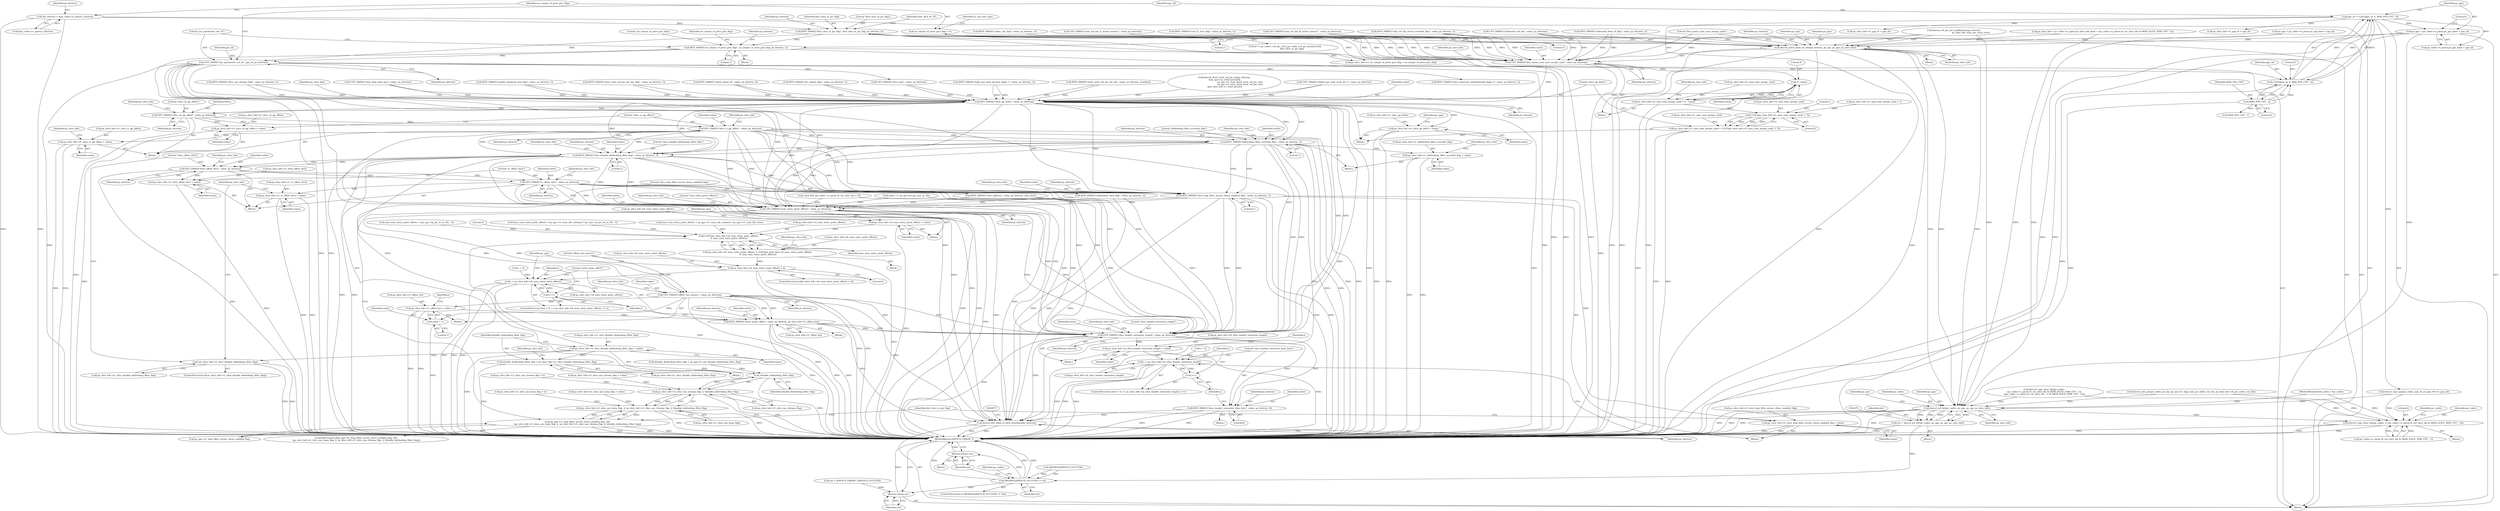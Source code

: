 digraph "0_Android_7c9be319a279654e55a6d757265f88c61a16a4d5@integer" {
"1000222" [label="(Call,ps_pps = ps_codec->s_parse.ps_pps_base + pps_id)"];
"1000214" [label="(Call,pps_id = CLIP3(pps_id, 0, MAX_PPS_CNT - 2))"];
"1000216" [label="(Call,CLIP3(pps_id, 0, MAX_PPS_CNT - 2))"];
"1000210" [label="(Call,UEV_PARSE(\"pic_parameter_set_id\", pps_id, ps_bitstrm))"];
"1000191" [label="(Call,BITS_PARSE(\"first_slice_in_pic_flag\", first_slice_in_pic_flag, ps_bitstrm, 1))"];
"1000148" [label="(Call,*ps_bitstrm = &ps_codec->s_parse.s_bitstrm)"];
"1000205" [label="(Call,BITS_PARSE(\"no_output_of_prior_pics_flag\", no_output_of_prior_pics_flag, ps_bitstrm, 1))"];
"1000160" [label="(Call,no_output_of_prior_pics_flag = 0)"];
"1000219" [label="(Call,MAX_PPS_CNT - 2)"];
"1001444" [label="(Call,ihevcd_parse_pred_wt_ofst(ps_bitstrm, ps_sps, ps_pps, ps_slice_hdr))"];
"1001449" [label="(Call,UEV_PARSE(\"five_minus_max_num_merge_cand\", value, ps_bitstrm))"];
"1001457" [label="(Call,5 - value)"];
"1001453" [label="(Call,ps_slice_hdr->i1_max_num_merge_cand = 5 - value)"];
"1001464" [label="(Call,CLIP3(ps_slice_hdr->i1_max_num_merge_cand, 1, 5))"];
"1001460" [label="(Call,ps_slice_hdr->i1_max_num_merge_cand = CLIP3(ps_slice_hdr->i1_max_num_merge_cand, 1, 5))"];
"1001470" [label="(Call,SEV_PARSE(\"slice_qp_delta\", value, ps_bitstrm))"];
"1001474" [label="(Call,ps_slice_hdr->i1_slice_qp_delta = value)"];
"1001484" [label="(Call,SEV_PARSE(\"slice_cb_qp_offset\", value, ps_bitstrm))"];
"1001488" [label="(Call,ps_slice_hdr->i1_slice_cb_qp_offset = value)"];
"1001493" [label="(Call,SEV_PARSE(\"slice_cr_qp_offset\", value, ps_bitstrm))"];
"1001497" [label="(Call,ps_slice_hdr->i1_slice_cr_qp_offset = value)"];
"1001543" [label="(Call,BITS_PARSE(\"deblocking_filter_override_flag\", value, ps_bitstrm, 1))"];
"1001548" [label="(Call,ps_slice_hdr->i1_deblocking_filter_override_flag = value)"];
"1001558" [label="(Call,BITS_PARSE(\"slice_disable_deblocking_filter_flag\", value, ps_bitstrm, 1))"];
"1001563" [label="(Call,ps_slice_hdr->i1_slice_disable_deblocking_filter_flag = value)"];
"1001568" [label="(Call,disable_deblocking_filter_flag = ps_slice_hdr->i1_slice_disable_deblocking_filter_flag)"];
"1001617" [label="(Call,!disable_deblocking_filter_flag)"];
"1001613" [label="(Call,ps_slice_hdr->i1_slice_sao_chroma_flag  || !disable_deblocking_filter_flag)"];
"1001609" [label="(Call,ps_slice_hdr->i1_slice_sao_luma_flag  ||  ps_slice_hdr->i1_slice_sao_chroma_flag  || !disable_deblocking_filter_flag)"];
"1001605" [label="(Call,ps_pps->i1_loop_filter_across_slices_enabled_flag  &&\n (ps_slice_hdr->i1_slice_sao_luma_flag  ||  ps_slice_hdr->i1_slice_sao_chroma_flag  || !disable_deblocking_filter_flag))"];
"1001574" [label="(Call,!ps_slice_hdr->i1_slice_disable_deblocking_filter_flag)"];
"1001579" [label="(Call,SEV_PARSE(\"beta_offset_div2\", value, ps_bitstrm))"];
"1001583" [label="(Call,ps_slice_hdr->i1_beta_offset_div2 = value)"];
"1001588" [label="(Call,SEV_PARSE(\"tc_offset_div2\", value, ps_bitstrm))"];
"1001592" [label="(Call,ps_slice_hdr->i1_tc_offset_div2 = value)"];
"1001620" [label="(Call,BITS_PARSE(\"slice_loop_filter_across_slices_enabled_flag\", value, ps_bitstrm, 1))"];
"1001625" [label="(Call,ps_slice_hdr->i1_slice_loop_filter_across_slices_enabled_flag = value)"];
"1001937" [label="(Call,UEV_PARSE(\"num_entry_point_offsets\", value, ps_bitstrm))"];
"1001941" [label="(Call,ps_slice_hdr->i4_num_entry_point_offsets = value)"];
"1001996" [label="(Call,CLIP3(ps_slice_hdr->i4_num_entry_point_offsets,\n 0, max_num_entry_point_offsets))"];
"1001992" [label="(Call,ps_slice_hdr->i4_num_entry_point_offsets = CLIP3(ps_slice_hdr->i4_num_entry_point_offsets,\n 0, max_num_entry_point_offsets))"];
"1002003" [label="(Call,ps_slice_hdr->i4_num_entry_point_offsets > 0)"];
"1002024" [label="(Call,i < ps_slice_hdr->i4_num_entry_point_offsets)"];
"1002029" [label="(Call,i++)"];
"1002009" [label="(Call,UEV_PARSE(\"offset_len_minus1\", value, ps_bitstrm))"];
"1002013" [label="(Call,ps_slice_hdr->i1_offset_len = value + 1)"];
"1002032" [label="(Call,BITS_PARSE(\"entry_point_offset\", value, ps_bitstrm, ps_slice_hdr->i1_offset_len))"];
"1002044" [label="(Call,UEV_PARSE(\"slice_header_extension_length\", value, ps_bitstrm))"];
"1002048" [label="(Call,ps_slice_hdr->i2_slice_header_extension_length = value)"];
"1002057" [label="(Call,i < ps_slice_hdr->i2_slice_header_extension_length)"];
"1002062" [label="(Call,i++)"];
"1002065" [label="(Call,BITS_PARSE(\"slice_header_extension_data_byte\", value, ps_bitstrm, 8))"];
"1002070" [label="(Call,ihevcd_bits_flush_to_byte_boundary(ps_bitstrm))"];
"1002017" [label="(Call,value + 1)"];
"1002266" [label="(Call,ihevcd_ref_list(ps_codec, ps_pps, ps_sps, ps_slice_hdr))"];
"1002264" [label="(Call,ret = ihevcd_ref_list(ps_codec, ps_pps, ps_sps, ps_slice_hdr))"];
"1002272" [label="(Call,(WORD32)IHEVCD_SUCCESS != ret)"];
"1002278" [label="(Return,return ret;)"];
"1002683" [label="(Return,return ret;)"];
"1002583" [label="(Call,ihevcd_copy_slice_hdr(ps_codec, 0, (ps_codec->s_parse.i4_cur_slice_idx & (MAX_SLICE_HDR_CNT - 1))))"];
"1001498" [label="(Call,ps_slice_hdr->i1_slice_cr_qp_offset)"];
"1000594" [label="(Call,UEV_PARSE(\"slice_type\", value, ps_bitstrm))"];
"1001132" [label="(Call,BITS_PARSE(\"slice_sao_chroma_flag\", value, ps_bitstrm, 1))"];
"1002044" [label="(Call,UEV_PARSE(\"slice_header_extension_length\", value, ps_bitstrm))"];
"1002031" [label="(Block,)"];
"1001997" [label="(Call,ps_slice_hdr->i4_num_entry_point_offsets)"];
"1001561" [label="(Identifier,ps_bitstrm)"];
"1001993" [label="(Call,ps_slice_hdr->i4_num_entry_point_offsets)"];
"1001945" [label="(Identifier,value)"];
"1002271" [label="(ControlStructure,if ((WORD32)IHEVCD_SUCCESS != ret))"];
"1001483" [label="(Block,)"];
"1002046" [label="(Identifier,value)"];
"1001454" [label="(Call,ps_slice_hdr->i1_max_num_merge_cand)"];
"1001484" [label="(Call,SEV_PARSE(\"slice_cb_qp_offset\", value, ps_bitstrm))"];
"1000556" [label="(Block,)"];
"1001451" [label="(Identifier,value)"];
"1001496" [label="(Identifier,ps_bitstrm)"];
"1002272" [label="(Call,(WORD32)IHEVCD_SUCCESS != ret)"];
"1000479" [label="(Call,ps_slice_hdr->i1_pps_id = pps_id)"];
"1001448" [label="(Identifier,ps_slice_hdr)"];
"1000191" [label="(Call,BITS_PARSE(\"first_slice_in_pic_flag\", first_slice_in_pic_flag, ps_bitstrm, 1))"];
"1000161" [label="(Identifier,no_output_of_prior_pics_flag)"];
"1001476" [label="(Identifier,ps_slice_hdr)"];
"1000134" [label="(Call,ret = (IHEVCD_ERROR_T)IHEVCD_SUCCESS)"];
"1001560" [label="(Identifier,value)"];
"1001112" [label="(Call,ps_slice_hdr->i1_slice_sao_chroma_flag = 0)"];
"1001627" [label="(Identifier,ps_slice_hdr)"];
"1002048" [label="(Call,ps_slice_hdr->i2_slice_header_extension_length = value)"];
"1001563" [label="(Call,ps_slice_hdr->i1_slice_disable_deblocking_filter_flag = value)"];
"1002050" [label="(Identifier,ps_slice_hdr)"];
"1000265" [label="(Call,ihevcd_copy_pps(ps_codec, pps_id, ps_pps_ref->i1_pps_id))"];
"1002264" [label="(Call,ret = ihevcd_ref_list(ps_codec, ps_pps, ps_sps, ps_slice_hdr))"];
"1001291" [label="(Call,ihevcd_ref_pic_list_modification(ps_bitstrm,\n                                                 ps_slice_hdr, num_poc_total_curr))"];
"1000224" [label="(Call,ps_codec->s_parse.ps_pps_base + pps_id)"];
"1002032" [label="(Call,BITS_PARSE(\"entry_point_offset\", value, ps_bitstrm, ps_slice_hdr->i1_offset_len))"];
"1002066" [label="(Literal,\"slice_header_extension_data_byte\")"];
"1000215" [label="(Identifier,pps_id)"];
"1001617" [label="(Call,!disable_deblocking_filter_flag)"];
"1002014" [label="(Call,ps_slice_hdr->i1_offset_len)"];
"1000219" [label="(Call,MAX_PPS_CNT - 2)"];
"1001543" [label="(Call,BITS_PARSE(\"deblocking_filter_override_flag\", value, ps_bitstrm, 1))"];
"1002058" [label="(Identifier,i)"];
"1001592" [label="(Call,ps_slice_hdr->i1_tc_offset_div2 = value)"];
"1001940" [label="(Identifier,ps_bitstrm)"];
"1001633" [label="(Identifier,first_slice_in_pic_flag)"];
"1000220" [label="(Identifier,MAX_PPS_CNT)"];
"1001318" [label="(Call,BITS_PARSE(\"mvd_l1_zero_flag\", value, ps_bitstrm, 1))"];
"1002263" [label="(Block,)"];
"1001559" [label="(Literal,\"slice_disable_deblocking_filter_flag\")"];
"1002047" [label="(Identifier,ps_bitstrm)"];
"1002065" [label="(Call,BITS_PARSE(\"slice_header_extension_data_byte\", value, ps_bitstrm, 8))"];
"1001674" [label="(Call,ihevcd_calc_poc(ps_codec, ps_nal, ps_sps->i1_log2_max_pic_order_cnt_lsb, ps_slice_hdr->i4_pic_order_cnt_lsb))"];
"1000212" [label="(Identifier,pps_id)"];
"1001471" [label="(Literal,\"slice_qp_delta\")"];
"1002021" [label="(Call,i = 0)"];
"1002018" [label="(Identifier,value)"];
"1001449" [label="(Call,UEV_PARSE(\"five_minus_max_num_merge_cand\", value, ps_bitstrm))"];
"1000195" [label="(Literal,1)"];
"1001587" [label="(Identifier,value)"];
"1002276" [label="(Identifier,ret)"];
"1000216" [label="(Call,CLIP3(pps_id, 0, MAX_PPS_CNT - 2))"];
"1001613" [label="(Call,ps_slice_hdr->i1_slice_sao_chroma_flag  || !disable_deblocking_filter_flag)"];
"1001582" [label="(Identifier,ps_bitstrm)"];
"1001184" [label="(Block,)"];
"1001475" [label="(Call,ps_slice_hdr->i1_slice_qp_delta)"];
"1001501" [label="(Identifier,value)"];
"1001465" [label="(Call,ps_slice_hdr->i1_max_num_merge_cand)"];
"1002034" [label="(Identifier,value)"];
"1001444" [label="(Call,ihevcd_parse_pred_wt_ofst(ps_bitstrm, ps_sps, ps_pps, ps_slice_hdr))"];
"1000130" [label="(MethodParameterIn,codec_t *ps_codec)"];
"1001445" [label="(Identifier,ps_bitstrm)"];
"1001462" [label="(Identifier,ps_slice_hdr)"];
"1000222" [label="(Call,ps_pps = ps_codec->s_parse.ps_pps_base + pps_id)"];
"1000859" [label="(Call,UEV_PARSE(\"num_long_term_pics\", value, ps_bitstrm))"];
"1001549" [label="(Call,ps_slice_hdr->i1_deblocking_filter_override_flag)"];
"1001583" [label="(Call,ps_slice_hdr->i1_beta_offset_div2 = value)"];
"1000213" [label="(Identifier,ps_bitstrm)"];
"1001493" [label="(Call,SEV_PARSE(\"slice_cr_qp_offset\", value, ps_bitstrm))"];
"1001609" [label="(Call,ps_slice_hdr->i1_slice_sao_luma_flag  ||  ps_slice_hdr->i1_slice_sao_chroma_flag  || !disable_deblocking_filter_flag)"];
"1001584" [label="(Call,ps_slice_hdr->i1_beta_offset_div2)"];
"1002269" [label="(Identifier,ps_sps)"];
"1002045" [label="(Literal,\"slice_header_extension_length\")"];
"1001453" [label="(Call,ps_slice_hdr->i1_max_num_merge_cand = 5 - value)"];
"1000399" [label="(Call,ps_slice_hdr = ps_codec->s_parse.ps_slice_hdr_base + (ps_codec->s_parse.i4_cur_slice_idx & (MAX_SLICE_HDR_CNT - 1)))"];
"1001481" [label="(Identifier,ps_pps)"];
"1001946" [label="(Block,)"];
"1002070" [label="(Call,ihevcd_bits_flush_to_byte_boundary(ps_bitstrm))"];
"1002026" [label="(Call,ps_slice_hdr->i4_num_entry_point_offsets)"];
"1002002" [label="(ControlStructure,if(ps_slice_hdr->i4_num_entry_point_offsets > 0))"];
"1002029" [label="(Call,i++)"];
"1002012" [label="(Identifier,ps_bitstrm)"];
"1001487" [label="(Identifier,ps_bitstrm)"];
"1001097" [label="(Call,BITS_PARSE(\"enable_temporal_mvp_flag\", value, ps_bitstrm, 1))"];
"1001594" [label="(Identifier,ps_slice_hdr)"];
"1002017" [label="(Call,value + 1)"];
"1002267" [label="(Identifier,ps_codec)"];
"1001470" [label="(Call,SEV_PARSE(\"slice_qp_delta\", value, ps_bitstrm))"];
"1001943" [label="(Identifier,ps_slice_hdr)"];
"1001555" [label="(Identifier,ps_slice_hdr)"];
"1001985" [label="(Call,max_num_entry_point_offsets = (ps_sps->i2_pic_ht_in_ctb - 1))"];
"1001557" [label="(Block,)"];
"1002005" [label="(Identifier,ps_slice_hdr)"];
"1001938" [label="(Literal,\"num_entry_point_offsets\")"];
"1001548" [label="(Call,ps_slice_hdr->i1_deblocking_filter_override_flag = value)"];
"1001951" [label="(Identifier,ps_pps)"];
"1001580" [label="(Literal,\"beta_offset_div2\")"];
"1001937" [label="(Call,UEV_PARSE(\"num_entry_point_offsets\", value, ps_bitstrm))"];
"1001552" [label="(Identifier,value)"];
"1000233" [label="(Literal,0)"];
"1000192" [label="(Literal,\"first_slice_in_pic_flag\")"];
"1002009" [label="(Call,UEV_PARSE(\"offset_len_minus1\", value, ps_bitstrm))"];
"1001618" [label="(Identifier,disable_deblocking_filter_flag)"];
"1002270" [label="(Identifier,ps_slice_hdr)"];
"1001499" [label="(Identifier,ps_slice_hdr)"];
"1001546" [label="(Identifier,ps_bitstrm)"];
"1001544" [label="(Literal,\"deblocking_filter_override_flag\")"];
"1000276" [label="(Call,ps_sps = ps_codec->s_parse.ps_sps_base + sps_id)"];
"1002064" [label="(Block,)"];
"1000209" [label="(Literal,1)"];
"1000696" [label="(Call,BITS_PARSE(\"short_term_ref_pic_set_sps_flag\", value, ps_bitstrm, 1))"];
"1000218" [label="(Literal,0)"];
"1002030" [label="(Identifier,i)"];
"1001942" [label="(Call,ps_slice_hdr->i4_num_entry_point_offsets)"];
"1000149" [label="(Identifier,ps_bitstrm)"];
"1001996" [label="(Call,CLIP3(ps_slice_hdr->i4_num_entry_point_offsets,\n 0, max_num_entry_point_offsets))"];
"1000210" [label="(Call,UEV_PARSE(\"pic_parameter_set_id\", pps_id, ps_bitstrm))"];
"1001474" [label="(Call,ps_slice_hdr->i1_slice_qp_delta = value)"];
"1002010" [label="(Literal,\"offset_len_minus1\")"];
"1001492" [label="(Identifier,value)"];
"1002053" [label="(ControlStructure,for(i = 0; i < ps_slice_hdr->i2_slice_header_extension_length; i++))"];
"1002265" [label="(Identifier,ret)"];
"1000503" [label="(Call,ps_slice_hdr->i1_no_output_of_prior_pics_flag = no_output_of_prior_pics_flag)"];
"1002585" [label="(Literal,0)"];
"1001473" [label="(Identifier,ps_bitstrm)"];
"1002033" [label="(Literal,\"entry_point_offset\")"];
"1001547" [label="(Literal,1)"];
"1000206" [label="(Literal,\"no_output_of_prior_pics_flag\")"];
"1001591" [label="(Identifier,ps_bitstrm)"];
"1002273" [label="(Call,(WORD32)IHEVCD_SUCCESS)"];
"1000223" [label="(Identifier,ps_pps)"];
"1000589" [label="(Call,BITS_PARSE(\"slice_reserved_undetermined_flag[ i ]\", value, ps_bitstrm, 1))"];
"1000211" [label="(Literal,\"pic_parameter_set_id\")"];
"1001450" [label="(Literal,\"five_minus_max_num_merge_cand\")"];
"1001606" [label="(Call,ps_pps->i1_loop_filter_across_slices_enabled_flag)"];
"1002008" [label="(Block,)"];
"1001107" [label="(Call,ps_slice_hdr->i1_slice_sao_luma_flag = 0)"];
"1001624" [label="(Literal,1)"];
"1001626" [label="(Call,ps_slice_hdr->i1_slice_loop_filter_across_slices_enabled_flag)"];
"1002068" [label="(Identifier,ps_bitstrm)"];
"1001200" [label="(Call,UEV_PARSE(\"num_ref_idx_l0_active_minus1\", value, ps_bitstrm))"];
"1001185" [label="(Call,BITS_PARSE(\"num_ref_idx_active_override_flag\", value, ps_bitstrm, 1))"];
"1000286" [label="(Call,(0 != ps_codec->u4_pic_cnt || ps_codec->i4_pic_present) &&\n                    first_slice_in_pic_flag)"];
"1001574" [label="(Call,!ps_slice_hdr->i1_slice_disable_deblocking_filter_flag)"];
"1000661" [label="(Call,BITS_PARSE(\"colour_plane_id\", value, ps_bitstrm, 2))"];
"1001490" [label="(Identifier,ps_slice_hdr)"];
"1000214" [label="(Call,pps_id = CLIP3(pps_id, 0, MAX_PPS_CNT - 2))"];
"1002583" [label="(Call,ihevcd_copy_slice_hdr(ps_codec, 0, (ps_codec->s_parse.i4_cur_slice_idx & (MAX_SLICE_HDR_CNT - 1))))"];
"1001569" [label="(Identifier,disable_deblocking_filter_flag)"];
"1001127" [label="(Call,ps_slice_hdr->i1_slice_sao_luma_flag = value)"];
"1002003" [label="(Call,ps_slice_hdr->i4_num_entry_point_offsets > 0)"];
"1001625" [label="(Call,ps_slice_hdr->i1_slice_loop_filter_across_slices_enabled_flag = value)"];
"1001402" [label="(Call,UEV_PARSE(\"collocated_ref_idx\", value, ps_bitstrm))"];
"1001585" [label="(Identifier,ps_slice_hdr)"];
"1000639" [label="(Call,BITS_PARSE(\"pic_output_flag\", value, ps_bitstrm, 1))"];
"1002057" [label="(Call,i < ps_slice_hdr->i2_slice_header_extension_length)"];
"1002683" [label="(Return,return ret;)"];
"1002268" [label="(Identifier,ps_pps)"];
"1002684" [label="(Identifier,ret)"];
"1002001" [label="(Identifier,max_num_entry_point_offsets)"];
"1002013" [label="(Call,ps_slice_hdr->i1_offset_len = value + 1)"];
"1002036" [label="(Call,ps_slice_hdr->i1_offset_len)"];
"1000148" [label="(Call,*ps_bitstrm = &ps_codec->s_parse.s_bitstrm)"];
"1002266" [label="(Call,ihevcd_ref_list(ps_codec, ps_pps, ps_sps, ps_slice_hdr))"];
"1002011" [label="(Identifier,value)"];
"1001620" [label="(Call,BITS_PARSE(\"slice_loop_filter_across_slices_enabled_flag\", value, ps_bitstrm, 1))"];
"1002035" [label="(Identifier,ps_bitstrm)"];
"1001459" [label="(Identifier,value)"];
"1001570" [label="(Call,ps_slice_hdr->i1_slice_disable_deblocking_filter_flag)"];
"1001604" [label="(ControlStructure,if(ps_pps->i1_loop_filter_across_slices_enabled_flag  &&\n (ps_slice_hdr->i1_slice_sao_luma_flag  ||  ps_slice_hdr->i1_slice_sao_chroma_flag  || !disable_deblocking_filter_flag)))"];
"1002004" [label="(Call,ps_slice_hdr->i4_num_entry_point_offsets)"];
"1002586" [label="(Call,ps_codec->s_parse.i4_cur_slice_idx & (MAX_SLICE_HDR_CNT - 1))"];
"1001452" [label="(Identifier,ps_bitstrm)"];
"1000987" [label="(Call,BITS_PARSE(\"delta_poc_msb_present_flag[ i ]\", value, ps_bitstrm, 1))"];
"1002279" [label="(Identifier,ret)"];
"1002574" [label="(Block,)"];
"1001455" [label="(Identifier,ps_slice_hdr)"];
"1000530" [label="(Call,BITS_PARSE(\"slice_address\", value, ps_bitstrm, num_bits))"];
"1000207" [label="(Identifier,no_output_of_prior_pics_flag)"];
"1002043" [label="(Block,)"];
"1000160" [label="(Call,no_output_of_prior_pics_flag = 0)"];
"1000260" [label="(Call,MAX_PPS_CNT - 1)"];
"1001588" [label="(Call,SEV_PARSE(\"tc_offset_div2\", value, ps_bitstrm))"];
"1000199" [label="(Identifier,NAL_BLA_W_LP)"];
"1001550" [label="(Identifier,ps_slice_hdr)"];
"1001446" [label="(Identifier,ps_sps)"];
"1002000" [label="(Literal,0)"];
"1001589" [label="(Literal,\"tc_offset_div2\")"];
"1002597" [label="(Identifier,ps_codec)"];
"1001593" [label="(Call,ps_slice_hdr->i1_tc_offset_div2)"];
"1002071" [label="(Identifier,ps_bitstrm)"];
"1002007" [label="(Literal,0)"];
"1002063" [label="(Identifier,i)"];
"1002067" [label="(Identifier,value)"];
"1002055" [label="(Identifier,i)"];
"1001564" [label="(Call,ps_slice_hdr->i1_slice_disable_deblocking_filter_flag)"];
"1001941" [label="(Call,ps_slice_hdr->i4_num_entry_point_offsets = value)"];
"1002584" [label="(Identifier,ps_codec)"];
"1000204" [label="(Block,)"];
"1001469" [label="(Literal,5)"];
"1001558" [label="(Call,BITS_PARSE(\"slice_disable_deblocking_filter_flag\", value, ps_bitstrm, 1))"];
"1001575" [label="(Call,ps_slice_hdr->i1_slice_disable_deblocking_filter_flag)"];
"1000539" [label="(Call,value >= ps_sps->i4_pic_size_in_ctb)"];
"1000150" [label="(Call,&ps_codec->s_parse.s_bitstrm)"];
"1000165" [label="(Identifier,i1_nal_unit_type)"];
"1000162" [label="(Literal,0)"];
"1000736" [label="(Call,BITS_PARSE(\"short_term_ref_pic_set_idx\", value, ps_bitstrm, numbits))"];
"1001528" [label="(Call,disable_deblocking_filter_flag = ps_pps->i1_pic_disable_deblocking_filter_flag)"];
"1001629" [label="(Identifier,value)"];
"1000205" [label="(Call,BITS_PARSE(\"no_output_of_prior_pics_flag\", no_output_of_prior_pics_flag, ps_bitstrm, 1))"];
"1000194" [label="(Identifier,ps_bitstrm)"];
"1001468" [label="(Literal,1)"];
"1001478" [label="(Identifier,value)"];
"1001590" [label="(Identifier,value)"];
"1001992" [label="(Call,ps_slice_hdr->i4_num_entry_point_offsets = CLIP3(ps_slice_hdr->i4_num_entry_point_offsets,\n 0, max_num_entry_point_offsets))"];
"1002022" [label="(Identifier,i)"];
"1001443" [label="(Block,)"];
"1001622" [label="(Identifier,value)"];
"1001457" [label="(Call,5 - value)"];
"1001619" [label="(Block,)"];
"1001562" [label="(Literal,1)"];
"1001578" [label="(Block,)"];
"1001957" [label="(Call,max_num_entry_point_offsets = ps_pps->i1_num_tile_columns * (ps_sps->i2_pic_ht_in_ctb - 1))"];
"1001504" [label="(Identifier,ps_slice_hdr)"];
"1002024" [label="(Call,i < ps_slice_hdr->i4_num_entry_point_offsets)"];
"1002049" [label="(Call,ps_slice_hdr->i2_slice_header_extension_length)"];
"1001460" [label="(Call,ps_slice_hdr->i1_max_num_merge_cand = CLIP3(ps_slice_hdr->i1_max_num_merge_cand, 1, 5))"];
"1001939" [label="(Identifier,value)"];
"1002062" [label="(Call,i++)"];
"1002278" [label="(Return,return ret;)"];
"1002019" [label="(Literal,1)"];
"1000780" [label="(Call,ihevcd_short_term_ref_pic_set(ps_bitstrm,\n &ps_sps->as_stref_picset[0],\n                                              ps_sps->i1_num_short_term_ref_pic_sets,\n                                              ps_sps->i1_num_short_term_ref_pic_sets,\n &ps_slice_hdr->s_stref_picset))"];
"1001599" [label="(Identifier,ps_slice_hdr)"];
"1001568" [label="(Call,disable_deblocking_filter_flag = ps_slice_hdr->i1_slice_disable_deblocking_filter_flag)"];
"1000508" [label="(Call,ps_slice_hdr->i1_pps_id = pps_id)"];
"1001542" [label="(Block,)"];
"1002020" [label="(ControlStructure,for(i = 0; i < ps_slice_hdr->i4_num_entry_point_offsets; i++))"];
"1002025" [label="(Identifier,i)"];
"1000221" [label="(Literal,2)"];
"1002069" [label="(Literal,8)"];
"1002054" [label="(Call,i = 0)"];
"1001485" [label="(Literal,\"slice_cb_qp_offset\")"];
"1001565" [label="(Identifier,ps_slice_hdr)"];
"1001579" [label="(Call,SEV_PARSE(\"beta_offset_div2\", value, ps_bitstrm))"];
"1001137" [label="(Call,ps_slice_hdr->i1_slice_sao_chroma_flag = value)"];
"1001486" [label="(Identifier,value)"];
"1002041" [label="(Identifier,ps_pps)"];
"1001605" [label="(Call,ps_pps->i1_loop_filter_across_slices_enabled_flag  &&\n (ps_slice_hdr->i1_slice_sao_luma_flag  ||  ps_slice_hdr->i1_slice_sao_chroma_flag  || !disable_deblocking_filter_flag))"];
"1000217" [label="(Identifier,pps_id)"];
"1001013" [label="(Call,UEV_PARSE(\"delata_poc_msb_cycle_lt[ i ]\", value, ps_bitstrm))"];
"1001497" [label="(Call,ps_slice_hdr->i1_slice_cr_qp_offset = value)"];
"1001567" [label="(Identifier,value)"];
"1001489" [label="(Call,ps_slice_hdr->i1_slice_cb_qp_offset)"];
"1001576" [label="(Identifier,ps_slice_hdr)"];
"1002059" [label="(Call,ps_slice_hdr->i2_slice_header_extension_length)"];
"1001370" [label="(Call,BITS_PARSE(\"collocated_from_l0_flag\", value, ps_bitstrm, 1))"];
"1001338" [label="(Call,BITS_PARSE(\"cabac_init_flag\", value, ps_bitstrm, 1))"];
"1001573" [label="(ControlStructure,if(!ps_slice_hdr->i1_slice_disable_deblocking_filter_flag))"];
"1001472" [label="(Identifier,value)"];
"1001447" [label="(Identifier,ps_pps)"];
"1001623" [label="(Identifier,ps_bitstrm)"];
"1001545" [label="(Identifier,value)"];
"1000193" [label="(Identifier,first_slice_in_pic_flag)"];
"1001621" [label="(Literal,\"slice_loop_filter_across_slices_enabled_flag\")"];
"1001614" [label="(Call,ps_slice_hdr->i1_slice_sao_chroma_flag)"];
"1002052" [label="(Identifier,value)"];
"1001488" [label="(Call,ps_slice_hdr->i1_slice_cb_qp_offset = value)"];
"1002685" [label="(MethodReturn,IHEVCD_ERROR_T)"];
"1000440" [label="(Call,ihevcd_copy_slice_hdr(ps_codec,\n (ps_codec->s_parse.i4_cur_slice_idx & (MAX_SLICE_HDR_CNT - 1)),\n ((ps_codec->s_parse.i4_cur_slice_idx - 1) & (MAX_SLICE_HDR_CNT - 1))))"];
"1001494" [label="(Literal,\"slice_cr_qp_offset\")"];
"1000424" [label="(Call,BITS_PARSE(\"dependent_slice_flag\", value, ps_bitstrm, 1))"];
"1000208" [label="(Identifier,ps_bitstrm)"];
"1001610" [label="(Call,ps_slice_hdr->i1_slice_sao_luma_flag)"];
"1001581" [label="(Identifier,value)"];
"1001218" [label="(Call,UEV_PARSE(\"num_ref_idx_l1_active_minus1\", value, ps_bitstrm))"];
"1001461" [label="(Call,ps_slice_hdr->i1_max_num_merge_cand)"];
"1002282" [label="(Identifier,ps_codec)"];
"1001936" [label="(Block,)"];
"1002015" [label="(Identifier,ps_slice_hdr)"];
"1001464" [label="(Call,CLIP3(ps_slice_hdr->i1_max_num_merge_cand, 1, 5))"];
"1001142" [label="(Call,ps_slice_hdr->i1_max_num_merge_cand = 1)"];
"1001974" [label="(Call,max_num_entry_point_offsets = ps_pps->i1_num_tile_columns * ps_pps->i1_num_tile_rows)"];
"1001495" [label="(Identifier,value)"];
"1001596" [label="(Identifier,value)"];
"1001458" [label="(Literal,5)"];
"1000132" [label="(Block,)"];
"1000430" [label="(Call,value && (ps_codec->s_parse.i4_cur_slice_idx > 0))"];
"1002277" [label="(Block,)"];
"1000222" -> "1000132"  [label="AST: "];
"1000222" -> "1000224"  [label="CFG: "];
"1000223" -> "1000222"  [label="AST: "];
"1000224" -> "1000222"  [label="AST: "];
"1000233" -> "1000222"  [label="CFG: "];
"1000222" -> "1002685"  [label="DDG: "];
"1000222" -> "1002685"  [label="DDG: "];
"1000214" -> "1000222"  [label="DDG: "];
"1000222" -> "1001444"  [label="DDG: "];
"1000222" -> "1002266"  [label="DDG: "];
"1000214" -> "1000132"  [label="AST: "];
"1000214" -> "1000216"  [label="CFG: "];
"1000215" -> "1000214"  [label="AST: "];
"1000216" -> "1000214"  [label="AST: "];
"1000223" -> "1000214"  [label="CFG: "];
"1000214" -> "1002685"  [label="DDG: "];
"1000216" -> "1000214"  [label="DDG: "];
"1000216" -> "1000214"  [label="DDG: "];
"1000216" -> "1000214"  [label="DDG: "];
"1000214" -> "1000224"  [label="DDG: "];
"1000214" -> "1000265"  [label="DDG: "];
"1000214" -> "1000479"  [label="DDG: "];
"1000214" -> "1000508"  [label="DDG: "];
"1000216" -> "1000219"  [label="CFG: "];
"1000217" -> "1000216"  [label="AST: "];
"1000218" -> "1000216"  [label="AST: "];
"1000219" -> "1000216"  [label="AST: "];
"1000216" -> "1002685"  [label="DDG: "];
"1000210" -> "1000216"  [label="DDG: "];
"1000219" -> "1000216"  [label="DDG: "];
"1000219" -> "1000216"  [label="DDG: "];
"1000210" -> "1000132"  [label="AST: "];
"1000210" -> "1000213"  [label="CFG: "];
"1000211" -> "1000210"  [label="AST: "];
"1000212" -> "1000210"  [label="AST: "];
"1000213" -> "1000210"  [label="AST: "];
"1000215" -> "1000210"  [label="CFG: "];
"1000210" -> "1002685"  [label="DDG: "];
"1000210" -> "1002685"  [label="DDG: "];
"1000191" -> "1000210"  [label="DDG: "];
"1000205" -> "1000210"  [label="DDG: "];
"1000210" -> "1000424"  [label="DDG: "];
"1000210" -> "1000530"  [label="DDG: "];
"1000210" -> "1000589"  [label="DDG: "];
"1000210" -> "1000594"  [label="DDG: "];
"1000210" -> "1001937"  [label="DDG: "];
"1000210" -> "1002044"  [label="DDG: "];
"1000210" -> "1002070"  [label="DDG: "];
"1000191" -> "1000132"  [label="AST: "];
"1000191" -> "1000195"  [label="CFG: "];
"1000192" -> "1000191"  [label="AST: "];
"1000193" -> "1000191"  [label="AST: "];
"1000194" -> "1000191"  [label="AST: "];
"1000195" -> "1000191"  [label="AST: "];
"1000199" -> "1000191"  [label="CFG: "];
"1000191" -> "1002685"  [label="DDG: "];
"1000191" -> "1002685"  [label="DDG: "];
"1000148" -> "1000191"  [label="DDG: "];
"1000191" -> "1000205"  [label="DDG: "];
"1000191" -> "1000286"  [label="DDG: "];
"1000148" -> "1000132"  [label="AST: "];
"1000148" -> "1000150"  [label="CFG: "];
"1000149" -> "1000148"  [label="AST: "];
"1000150" -> "1000148"  [label="AST: "];
"1000161" -> "1000148"  [label="CFG: "];
"1000148" -> "1002685"  [label="DDG: "];
"1000148" -> "1002685"  [label="DDG: "];
"1000205" -> "1000204"  [label="AST: "];
"1000205" -> "1000209"  [label="CFG: "];
"1000206" -> "1000205"  [label="AST: "];
"1000207" -> "1000205"  [label="AST: "];
"1000208" -> "1000205"  [label="AST: "];
"1000209" -> "1000205"  [label="AST: "];
"1000211" -> "1000205"  [label="CFG: "];
"1000205" -> "1002685"  [label="DDG: "];
"1000205" -> "1002685"  [label="DDG: "];
"1000160" -> "1000205"  [label="DDG: "];
"1000205" -> "1000503"  [label="DDG: "];
"1000160" -> "1000132"  [label="AST: "];
"1000160" -> "1000162"  [label="CFG: "];
"1000161" -> "1000160"  [label="AST: "];
"1000162" -> "1000160"  [label="AST: "];
"1000165" -> "1000160"  [label="CFG: "];
"1000160" -> "1002685"  [label="DDG: "];
"1000160" -> "1000503"  [label="DDG: "];
"1000219" -> "1000221"  [label="CFG: "];
"1000220" -> "1000219"  [label="AST: "];
"1000221" -> "1000219"  [label="AST: "];
"1000219" -> "1002685"  [label="DDG: "];
"1000219" -> "1000260"  [label="DDG: "];
"1001444" -> "1001443"  [label="AST: "];
"1001444" -> "1001448"  [label="CFG: "];
"1001445" -> "1001444"  [label="AST: "];
"1001446" -> "1001444"  [label="AST: "];
"1001447" -> "1001444"  [label="AST: "];
"1001448" -> "1001444"  [label="AST: "];
"1001450" -> "1001444"  [label="CFG: "];
"1001444" -> "1002685"  [label="DDG: "];
"1001444" -> "1002685"  [label="DDG: "];
"1001444" -> "1002685"  [label="DDG: "];
"1001444" -> "1002685"  [label="DDG: "];
"1001218" -> "1001444"  [label="DDG: "];
"1001402" -> "1001444"  [label="DDG: "];
"1001185" -> "1001444"  [label="DDG: "];
"1001370" -> "1001444"  [label="DDG: "];
"1001318" -> "1001444"  [label="DDG: "];
"1001338" -> "1001444"  [label="DDG: "];
"1001200" -> "1001444"  [label="DDG: "];
"1001291" -> "1001444"  [label="DDG: "];
"1001291" -> "1001444"  [label="DDG: "];
"1000276" -> "1001444"  [label="DDG: "];
"1000399" -> "1001444"  [label="DDG: "];
"1001444" -> "1001449"  [label="DDG: "];
"1001444" -> "1002266"  [label="DDG: "];
"1001444" -> "1002266"  [label="DDG: "];
"1001444" -> "1002266"  [label="DDG: "];
"1001449" -> "1001184"  [label="AST: "];
"1001449" -> "1001452"  [label="CFG: "];
"1001450" -> "1001449"  [label="AST: "];
"1001451" -> "1001449"  [label="AST: "];
"1001452" -> "1001449"  [label="AST: "];
"1001455" -> "1001449"  [label="CFG: "];
"1001449" -> "1002685"  [label="DDG: "];
"1001200" -> "1001449"  [label="DDG: "];
"1001200" -> "1001449"  [label="DDG: "];
"1001402" -> "1001449"  [label="DDG: "];
"1001402" -> "1001449"  [label="DDG: "];
"1001338" -> "1001449"  [label="DDG: "];
"1001338" -> "1001449"  [label="DDG: "];
"1001218" -> "1001449"  [label="DDG: "];
"1001218" -> "1001449"  [label="DDG: "];
"1001318" -> "1001449"  [label="DDG: "];
"1001318" -> "1001449"  [label="DDG: "];
"1001185" -> "1001449"  [label="DDG: "];
"1001185" -> "1001449"  [label="DDG: "];
"1001370" -> "1001449"  [label="DDG: "];
"1001370" -> "1001449"  [label="DDG: "];
"1001291" -> "1001449"  [label="DDG: "];
"1001449" -> "1001457"  [label="DDG: "];
"1001449" -> "1001470"  [label="DDG: "];
"1001457" -> "1001453"  [label="AST: "];
"1001457" -> "1001459"  [label="CFG: "];
"1001458" -> "1001457"  [label="AST: "];
"1001459" -> "1001457"  [label="AST: "];
"1001453" -> "1001457"  [label="CFG: "];
"1001457" -> "1001453"  [label="DDG: "];
"1001457" -> "1001453"  [label="DDG: "];
"1001457" -> "1001470"  [label="DDG: "];
"1001453" -> "1001184"  [label="AST: "];
"1001454" -> "1001453"  [label="AST: "];
"1001462" -> "1001453"  [label="CFG: "];
"1001453" -> "1002685"  [label="DDG: "];
"1001453" -> "1001464"  [label="DDG: "];
"1001464" -> "1001460"  [label="AST: "];
"1001464" -> "1001469"  [label="CFG: "];
"1001465" -> "1001464"  [label="AST: "];
"1001468" -> "1001464"  [label="AST: "];
"1001469" -> "1001464"  [label="AST: "];
"1001460" -> "1001464"  [label="CFG: "];
"1001464" -> "1001460"  [label="DDG: "];
"1001464" -> "1001460"  [label="DDG: "];
"1001464" -> "1001460"  [label="DDG: "];
"1001142" -> "1001464"  [label="DDG: "];
"1001460" -> "1000556"  [label="AST: "];
"1001461" -> "1001460"  [label="AST: "];
"1001471" -> "1001460"  [label="CFG: "];
"1001460" -> "1002685"  [label="DDG: "];
"1001460" -> "1002685"  [label="DDG: "];
"1001470" -> "1000556"  [label="AST: "];
"1001470" -> "1001473"  [label="CFG: "];
"1001471" -> "1001470"  [label="AST: "];
"1001472" -> "1001470"  [label="AST: "];
"1001473" -> "1001470"  [label="AST: "];
"1001476" -> "1001470"  [label="CFG: "];
"1001470" -> "1002685"  [label="DDG: "];
"1001470" -> "1002685"  [label="DDG: "];
"1000859" -> "1001470"  [label="DDG: "];
"1000859" -> "1001470"  [label="DDG: "];
"1000987" -> "1001470"  [label="DDG: "];
"1000987" -> "1001470"  [label="DDG: "];
"1000594" -> "1001470"  [label="DDG: "];
"1000594" -> "1001470"  [label="DDG: "];
"1000736" -> "1001470"  [label="DDG: "];
"1000736" -> "1001470"  [label="DDG: "];
"1000639" -> "1001470"  [label="DDG: "];
"1000639" -> "1001470"  [label="DDG: "];
"1000661" -> "1001470"  [label="DDG: "];
"1000661" -> "1001470"  [label="DDG: "];
"1000696" -> "1001470"  [label="DDG: "];
"1000696" -> "1001470"  [label="DDG: "];
"1001097" -> "1001470"  [label="DDG: "];
"1001097" -> "1001470"  [label="DDG: "];
"1001132" -> "1001470"  [label="DDG: "];
"1001132" -> "1001470"  [label="DDG: "];
"1001013" -> "1001470"  [label="DDG: "];
"1001013" -> "1001470"  [label="DDG: "];
"1000780" -> "1001470"  [label="DDG: "];
"1001470" -> "1001474"  [label="DDG: "];
"1001470" -> "1001484"  [label="DDG: "];
"1001470" -> "1001484"  [label="DDG: "];
"1001470" -> "1001543"  [label="DDG: "];
"1001470" -> "1001543"  [label="DDG: "];
"1001470" -> "1001558"  [label="DDG: "];
"1001470" -> "1001558"  [label="DDG: "];
"1001470" -> "1001620"  [label="DDG: "];
"1001470" -> "1001620"  [label="DDG: "];
"1001470" -> "1001937"  [label="DDG: "];
"1001470" -> "1001937"  [label="DDG: "];
"1001470" -> "1002044"  [label="DDG: "];
"1001470" -> "1002044"  [label="DDG: "];
"1001470" -> "1002070"  [label="DDG: "];
"1001474" -> "1000556"  [label="AST: "];
"1001474" -> "1001478"  [label="CFG: "];
"1001475" -> "1001474"  [label="AST: "];
"1001478" -> "1001474"  [label="AST: "];
"1001481" -> "1001474"  [label="CFG: "];
"1001474" -> "1002685"  [label="DDG: "];
"1001474" -> "1002685"  [label="DDG: "];
"1001484" -> "1001483"  [label="AST: "];
"1001484" -> "1001487"  [label="CFG: "];
"1001485" -> "1001484"  [label="AST: "];
"1001486" -> "1001484"  [label="AST: "];
"1001487" -> "1001484"  [label="AST: "];
"1001490" -> "1001484"  [label="CFG: "];
"1001484" -> "1002685"  [label="DDG: "];
"1001484" -> "1001488"  [label="DDG: "];
"1001484" -> "1001493"  [label="DDG: "];
"1001484" -> "1001493"  [label="DDG: "];
"1001488" -> "1001483"  [label="AST: "];
"1001488" -> "1001492"  [label="CFG: "];
"1001489" -> "1001488"  [label="AST: "];
"1001492" -> "1001488"  [label="AST: "];
"1001494" -> "1001488"  [label="CFG: "];
"1001488" -> "1002685"  [label="DDG: "];
"1001493" -> "1001483"  [label="AST: "];
"1001493" -> "1001496"  [label="CFG: "];
"1001494" -> "1001493"  [label="AST: "];
"1001495" -> "1001493"  [label="AST: "];
"1001496" -> "1001493"  [label="AST: "];
"1001499" -> "1001493"  [label="CFG: "];
"1001493" -> "1002685"  [label="DDG: "];
"1001493" -> "1002685"  [label="DDG: "];
"1001493" -> "1001497"  [label="DDG: "];
"1001493" -> "1001543"  [label="DDG: "];
"1001493" -> "1001543"  [label="DDG: "];
"1001493" -> "1001558"  [label="DDG: "];
"1001493" -> "1001558"  [label="DDG: "];
"1001493" -> "1001620"  [label="DDG: "];
"1001493" -> "1001620"  [label="DDG: "];
"1001493" -> "1001937"  [label="DDG: "];
"1001493" -> "1001937"  [label="DDG: "];
"1001493" -> "1002044"  [label="DDG: "];
"1001493" -> "1002044"  [label="DDG: "];
"1001493" -> "1002070"  [label="DDG: "];
"1001497" -> "1001483"  [label="AST: "];
"1001497" -> "1001501"  [label="CFG: "];
"1001498" -> "1001497"  [label="AST: "];
"1001501" -> "1001497"  [label="AST: "];
"1001504" -> "1001497"  [label="CFG: "];
"1001497" -> "1002685"  [label="DDG: "];
"1001497" -> "1002685"  [label="DDG: "];
"1001543" -> "1001542"  [label="AST: "];
"1001543" -> "1001547"  [label="CFG: "];
"1001544" -> "1001543"  [label="AST: "];
"1001545" -> "1001543"  [label="AST: "];
"1001546" -> "1001543"  [label="AST: "];
"1001547" -> "1001543"  [label="AST: "];
"1001550" -> "1001543"  [label="CFG: "];
"1001543" -> "1002685"  [label="DDG: "];
"1001543" -> "1002685"  [label="DDG: "];
"1001543" -> "1001548"  [label="DDG: "];
"1001543" -> "1001558"  [label="DDG: "];
"1001543" -> "1001558"  [label="DDG: "];
"1001543" -> "1001620"  [label="DDG: "];
"1001543" -> "1001620"  [label="DDG: "];
"1001543" -> "1001937"  [label="DDG: "];
"1001543" -> "1001937"  [label="DDG: "];
"1001543" -> "1002044"  [label="DDG: "];
"1001543" -> "1002044"  [label="DDG: "];
"1001543" -> "1002070"  [label="DDG: "];
"1001548" -> "1001542"  [label="AST: "];
"1001548" -> "1001552"  [label="CFG: "];
"1001549" -> "1001548"  [label="AST: "];
"1001552" -> "1001548"  [label="AST: "];
"1001555" -> "1001548"  [label="CFG: "];
"1001548" -> "1002685"  [label="DDG: "];
"1001548" -> "1002685"  [label="DDG: "];
"1001558" -> "1001557"  [label="AST: "];
"1001558" -> "1001562"  [label="CFG: "];
"1001559" -> "1001558"  [label="AST: "];
"1001560" -> "1001558"  [label="AST: "];
"1001561" -> "1001558"  [label="AST: "];
"1001562" -> "1001558"  [label="AST: "];
"1001565" -> "1001558"  [label="CFG: "];
"1001558" -> "1002685"  [label="DDG: "];
"1001558" -> "1002685"  [label="DDG: "];
"1001558" -> "1001563"  [label="DDG: "];
"1001558" -> "1001579"  [label="DDG: "];
"1001558" -> "1001579"  [label="DDG: "];
"1001558" -> "1001620"  [label="DDG: "];
"1001558" -> "1001620"  [label="DDG: "];
"1001558" -> "1001937"  [label="DDG: "];
"1001558" -> "1001937"  [label="DDG: "];
"1001558" -> "1002044"  [label="DDG: "];
"1001558" -> "1002044"  [label="DDG: "];
"1001558" -> "1002070"  [label="DDG: "];
"1001563" -> "1001557"  [label="AST: "];
"1001563" -> "1001567"  [label="CFG: "];
"1001564" -> "1001563"  [label="AST: "];
"1001567" -> "1001563"  [label="AST: "];
"1001569" -> "1001563"  [label="CFG: "];
"1001563" -> "1002685"  [label="DDG: "];
"1001563" -> "1001568"  [label="DDG: "];
"1001563" -> "1001574"  [label="DDG: "];
"1001568" -> "1001557"  [label="AST: "];
"1001568" -> "1001570"  [label="CFG: "];
"1001569" -> "1001568"  [label="AST: "];
"1001570" -> "1001568"  [label="AST: "];
"1001576" -> "1001568"  [label="CFG: "];
"1001568" -> "1002685"  [label="DDG: "];
"1001568" -> "1001617"  [label="DDG: "];
"1001617" -> "1001613"  [label="AST: "];
"1001617" -> "1001618"  [label="CFG: "];
"1001618" -> "1001617"  [label="AST: "];
"1001613" -> "1001617"  [label="CFG: "];
"1001617" -> "1002685"  [label="DDG: "];
"1001617" -> "1001613"  [label="DDG: "];
"1001528" -> "1001617"  [label="DDG: "];
"1001613" -> "1001609"  [label="AST: "];
"1001613" -> "1001614"  [label="CFG: "];
"1001614" -> "1001613"  [label="AST: "];
"1001609" -> "1001613"  [label="CFG: "];
"1001613" -> "1002685"  [label="DDG: "];
"1001613" -> "1002685"  [label="DDG: "];
"1001613" -> "1001609"  [label="DDG: "];
"1001613" -> "1001609"  [label="DDG: "];
"1001112" -> "1001613"  [label="DDG: "];
"1001137" -> "1001613"  [label="DDG: "];
"1001609" -> "1001605"  [label="AST: "];
"1001609" -> "1001610"  [label="CFG: "];
"1001610" -> "1001609"  [label="AST: "];
"1001605" -> "1001609"  [label="CFG: "];
"1001609" -> "1002685"  [label="DDG: "];
"1001609" -> "1002685"  [label="DDG: "];
"1001609" -> "1001605"  [label="DDG: "];
"1001609" -> "1001605"  [label="DDG: "];
"1001107" -> "1001609"  [label="DDG: "];
"1001127" -> "1001609"  [label="DDG: "];
"1001605" -> "1001604"  [label="AST: "];
"1001605" -> "1001606"  [label="CFG: "];
"1001606" -> "1001605"  [label="AST: "];
"1001621" -> "1001605"  [label="CFG: "];
"1001633" -> "1001605"  [label="CFG: "];
"1001605" -> "1002685"  [label="DDG: "];
"1001605" -> "1002685"  [label="DDG: "];
"1001605" -> "1002685"  [label="DDG: "];
"1001574" -> "1001573"  [label="AST: "];
"1001574" -> "1001575"  [label="CFG: "];
"1001575" -> "1001574"  [label="AST: "];
"1001580" -> "1001574"  [label="CFG: "];
"1001599" -> "1001574"  [label="CFG: "];
"1001574" -> "1002685"  [label="DDG: "];
"1001574" -> "1002685"  [label="DDG: "];
"1001579" -> "1001578"  [label="AST: "];
"1001579" -> "1001582"  [label="CFG: "];
"1001580" -> "1001579"  [label="AST: "];
"1001581" -> "1001579"  [label="AST: "];
"1001582" -> "1001579"  [label="AST: "];
"1001585" -> "1001579"  [label="CFG: "];
"1001579" -> "1002685"  [label="DDG: "];
"1001579" -> "1001583"  [label="DDG: "];
"1001579" -> "1001588"  [label="DDG: "];
"1001579" -> "1001588"  [label="DDG: "];
"1001583" -> "1001578"  [label="AST: "];
"1001583" -> "1001587"  [label="CFG: "];
"1001584" -> "1001583"  [label="AST: "];
"1001587" -> "1001583"  [label="AST: "];
"1001589" -> "1001583"  [label="CFG: "];
"1001583" -> "1002685"  [label="DDG: "];
"1001588" -> "1001578"  [label="AST: "];
"1001588" -> "1001591"  [label="CFG: "];
"1001589" -> "1001588"  [label="AST: "];
"1001590" -> "1001588"  [label="AST: "];
"1001591" -> "1001588"  [label="AST: "];
"1001594" -> "1001588"  [label="CFG: "];
"1001588" -> "1002685"  [label="DDG: "];
"1001588" -> "1002685"  [label="DDG: "];
"1001588" -> "1001592"  [label="DDG: "];
"1001588" -> "1001620"  [label="DDG: "];
"1001588" -> "1001620"  [label="DDG: "];
"1001588" -> "1001937"  [label="DDG: "];
"1001588" -> "1001937"  [label="DDG: "];
"1001588" -> "1002044"  [label="DDG: "];
"1001588" -> "1002044"  [label="DDG: "];
"1001588" -> "1002070"  [label="DDG: "];
"1001592" -> "1001578"  [label="AST: "];
"1001592" -> "1001596"  [label="CFG: "];
"1001593" -> "1001592"  [label="AST: "];
"1001596" -> "1001592"  [label="AST: "];
"1001599" -> "1001592"  [label="CFG: "];
"1001592" -> "1002685"  [label="DDG: "];
"1001592" -> "1002685"  [label="DDG: "];
"1001620" -> "1001619"  [label="AST: "];
"1001620" -> "1001624"  [label="CFG: "];
"1001621" -> "1001620"  [label="AST: "];
"1001622" -> "1001620"  [label="AST: "];
"1001623" -> "1001620"  [label="AST: "];
"1001624" -> "1001620"  [label="AST: "];
"1001627" -> "1001620"  [label="CFG: "];
"1001620" -> "1002685"  [label="DDG: "];
"1001620" -> "1002685"  [label="DDG: "];
"1001620" -> "1001625"  [label="DDG: "];
"1001620" -> "1001937"  [label="DDG: "];
"1001620" -> "1001937"  [label="DDG: "];
"1001620" -> "1002044"  [label="DDG: "];
"1001620" -> "1002044"  [label="DDG: "];
"1001620" -> "1002070"  [label="DDG: "];
"1001625" -> "1001619"  [label="AST: "];
"1001625" -> "1001629"  [label="CFG: "];
"1001626" -> "1001625"  [label="AST: "];
"1001629" -> "1001625"  [label="AST: "];
"1001633" -> "1001625"  [label="CFG: "];
"1001625" -> "1002685"  [label="DDG: "];
"1001625" -> "1002685"  [label="DDG: "];
"1001937" -> "1001936"  [label="AST: "];
"1001937" -> "1001940"  [label="CFG: "];
"1001938" -> "1001937"  [label="AST: "];
"1001939" -> "1001937"  [label="AST: "];
"1001940" -> "1001937"  [label="AST: "];
"1001943" -> "1001937"  [label="CFG: "];
"1001937" -> "1002685"  [label="DDG: "];
"1000539" -> "1001937"  [label="DDG: "];
"1000430" -> "1001937"  [label="DDG: "];
"1000530" -> "1001937"  [label="DDG: "];
"1000424" -> "1001937"  [label="DDG: "];
"1001937" -> "1001941"  [label="DDG: "];
"1001937" -> "1002009"  [label="DDG: "];
"1001937" -> "1002009"  [label="DDG: "];
"1001937" -> "1002044"  [label="DDG: "];
"1001937" -> "1002044"  [label="DDG: "];
"1001937" -> "1002070"  [label="DDG: "];
"1001941" -> "1001936"  [label="AST: "];
"1001941" -> "1001945"  [label="CFG: "];
"1001942" -> "1001941"  [label="AST: "];
"1001945" -> "1001941"  [label="AST: "];
"1001951" -> "1001941"  [label="CFG: "];
"1001941" -> "1002685"  [label="DDG: "];
"1001941" -> "1001996"  [label="DDG: "];
"1001996" -> "1001992"  [label="AST: "];
"1001996" -> "1002001"  [label="CFG: "];
"1001997" -> "1001996"  [label="AST: "];
"1002000" -> "1001996"  [label="AST: "];
"1002001" -> "1001996"  [label="AST: "];
"1001992" -> "1001996"  [label="CFG: "];
"1001996" -> "1002685"  [label="DDG: "];
"1001996" -> "1001992"  [label="DDG: "];
"1001996" -> "1001992"  [label="DDG: "];
"1001996" -> "1001992"  [label="DDG: "];
"1001974" -> "1001996"  [label="DDG: "];
"1001957" -> "1001996"  [label="DDG: "];
"1001985" -> "1001996"  [label="DDG: "];
"1001992" -> "1001946"  [label="AST: "];
"1001993" -> "1001992"  [label="AST: "];
"1002005" -> "1001992"  [label="CFG: "];
"1001992" -> "1002685"  [label="DDG: "];
"1001992" -> "1002003"  [label="DDG: "];
"1002003" -> "1002002"  [label="AST: "];
"1002003" -> "1002007"  [label="CFG: "];
"1002004" -> "1002003"  [label="AST: "];
"1002007" -> "1002003"  [label="AST: "];
"1002010" -> "1002003"  [label="CFG: "];
"1002041" -> "1002003"  [label="CFG: "];
"1002003" -> "1002685"  [label="DDG: "];
"1002003" -> "1002685"  [label="DDG: "];
"1002003" -> "1002024"  [label="DDG: "];
"1002024" -> "1002020"  [label="AST: "];
"1002024" -> "1002026"  [label="CFG: "];
"1002025" -> "1002024"  [label="AST: "];
"1002026" -> "1002024"  [label="AST: "];
"1002033" -> "1002024"  [label="CFG: "];
"1002041" -> "1002024"  [label="CFG: "];
"1002024" -> "1002685"  [label="DDG: "];
"1002024" -> "1002685"  [label="DDG: "];
"1002024" -> "1002685"  [label="DDG: "];
"1002021" -> "1002024"  [label="DDG: "];
"1002029" -> "1002024"  [label="DDG: "];
"1002024" -> "1002029"  [label="DDG: "];
"1002029" -> "1002020"  [label="AST: "];
"1002029" -> "1002030"  [label="CFG: "];
"1002030" -> "1002029"  [label="AST: "];
"1002025" -> "1002029"  [label="CFG: "];
"1002009" -> "1002008"  [label="AST: "];
"1002009" -> "1002012"  [label="CFG: "];
"1002010" -> "1002009"  [label="AST: "];
"1002011" -> "1002009"  [label="AST: "];
"1002012" -> "1002009"  [label="AST: "];
"1002015" -> "1002009"  [label="CFG: "];
"1002009" -> "1002685"  [label="DDG: "];
"1002009" -> "1002013"  [label="DDG: "];
"1002009" -> "1002017"  [label="DDG: "];
"1002009" -> "1002032"  [label="DDG: "];
"1002009" -> "1002032"  [label="DDG: "];
"1002009" -> "1002044"  [label="DDG: "];
"1002009" -> "1002044"  [label="DDG: "];
"1002009" -> "1002070"  [label="DDG: "];
"1002013" -> "1002008"  [label="AST: "];
"1002013" -> "1002017"  [label="CFG: "];
"1002014" -> "1002013"  [label="AST: "];
"1002017" -> "1002013"  [label="AST: "];
"1002022" -> "1002013"  [label="CFG: "];
"1002013" -> "1002685"  [label="DDG: "];
"1002013" -> "1002685"  [label="DDG: "];
"1002013" -> "1002032"  [label="DDG: "];
"1002032" -> "1002031"  [label="AST: "];
"1002032" -> "1002036"  [label="CFG: "];
"1002033" -> "1002032"  [label="AST: "];
"1002034" -> "1002032"  [label="AST: "];
"1002035" -> "1002032"  [label="AST: "];
"1002036" -> "1002032"  [label="AST: "];
"1002030" -> "1002032"  [label="CFG: "];
"1002032" -> "1002685"  [label="DDG: "];
"1002032" -> "1002685"  [label="DDG: "];
"1002032" -> "1002685"  [label="DDG: "];
"1002032" -> "1002044"  [label="DDG: "];
"1002032" -> "1002044"  [label="DDG: "];
"1002032" -> "1002070"  [label="DDG: "];
"1002044" -> "1002043"  [label="AST: "];
"1002044" -> "1002047"  [label="CFG: "];
"1002045" -> "1002044"  [label="AST: "];
"1002046" -> "1002044"  [label="AST: "];
"1002047" -> "1002044"  [label="AST: "];
"1002050" -> "1002044"  [label="CFG: "];
"1002044" -> "1002685"  [label="DDG: "];
"1000539" -> "1002044"  [label="DDG: "];
"1000430" -> "1002044"  [label="DDG: "];
"1000530" -> "1002044"  [label="DDG: "];
"1000424" -> "1002044"  [label="DDG: "];
"1002044" -> "1002048"  [label="DDG: "];
"1002044" -> "1002065"  [label="DDG: "];
"1002044" -> "1002065"  [label="DDG: "];
"1002044" -> "1002070"  [label="DDG: "];
"1002048" -> "1002043"  [label="AST: "];
"1002048" -> "1002052"  [label="CFG: "];
"1002049" -> "1002048"  [label="AST: "];
"1002052" -> "1002048"  [label="AST: "];
"1002055" -> "1002048"  [label="CFG: "];
"1002048" -> "1002685"  [label="DDG: "];
"1002048" -> "1002057"  [label="DDG: "];
"1002057" -> "1002053"  [label="AST: "];
"1002057" -> "1002059"  [label="CFG: "];
"1002058" -> "1002057"  [label="AST: "];
"1002059" -> "1002057"  [label="AST: "];
"1002066" -> "1002057"  [label="CFG: "];
"1002071" -> "1002057"  [label="CFG: "];
"1002057" -> "1002685"  [label="DDG: "];
"1002057" -> "1002685"  [label="DDG: "];
"1002057" -> "1002685"  [label="DDG: "];
"1002054" -> "1002057"  [label="DDG: "];
"1002062" -> "1002057"  [label="DDG: "];
"1002057" -> "1002062"  [label="DDG: "];
"1002062" -> "1002053"  [label="AST: "];
"1002062" -> "1002063"  [label="CFG: "];
"1002063" -> "1002062"  [label="AST: "];
"1002058" -> "1002062"  [label="CFG: "];
"1002065" -> "1002064"  [label="AST: "];
"1002065" -> "1002069"  [label="CFG: "];
"1002066" -> "1002065"  [label="AST: "];
"1002067" -> "1002065"  [label="AST: "];
"1002068" -> "1002065"  [label="AST: "];
"1002069" -> "1002065"  [label="AST: "];
"1002063" -> "1002065"  [label="CFG: "];
"1002065" -> "1002685"  [label="DDG: "];
"1002065" -> "1002685"  [label="DDG: "];
"1002065" -> "1002070"  [label="DDG: "];
"1002070" -> "1000132"  [label="AST: "];
"1002070" -> "1002071"  [label="CFG: "];
"1002071" -> "1002070"  [label="AST: "];
"1002075" -> "1002070"  [label="CFG: "];
"1002070" -> "1002685"  [label="DDG: "];
"1002070" -> "1002685"  [label="DDG: "];
"1000530" -> "1002070"  [label="DDG: "];
"1000424" -> "1002070"  [label="DDG: "];
"1002017" -> "1002019"  [label="CFG: "];
"1002018" -> "1002017"  [label="AST: "];
"1002019" -> "1002017"  [label="AST: "];
"1002017" -> "1002685"  [label="DDG: "];
"1002266" -> "1002264"  [label="AST: "];
"1002266" -> "1002270"  [label="CFG: "];
"1002267" -> "1002266"  [label="AST: "];
"1002268" -> "1002266"  [label="AST: "];
"1002269" -> "1002266"  [label="AST: "];
"1002270" -> "1002266"  [label="AST: "];
"1002264" -> "1002266"  [label="CFG: "];
"1002266" -> "1002685"  [label="DDG: "];
"1002266" -> "1002685"  [label="DDG: "];
"1002266" -> "1002685"  [label="DDG: "];
"1002266" -> "1002685"  [label="DDG: "];
"1002266" -> "1002264"  [label="DDG: "];
"1002266" -> "1002264"  [label="DDG: "];
"1002266" -> "1002264"  [label="DDG: "];
"1002266" -> "1002264"  [label="DDG: "];
"1000265" -> "1002266"  [label="DDG: "];
"1000440" -> "1002266"  [label="DDG: "];
"1001674" -> "1002266"  [label="DDG: "];
"1000130" -> "1002266"  [label="DDG: "];
"1000276" -> "1002266"  [label="DDG: "];
"1000399" -> "1002266"  [label="DDG: "];
"1001291" -> "1002266"  [label="DDG: "];
"1002266" -> "1002583"  [label="DDG: "];
"1002264" -> "1002263"  [label="AST: "];
"1002265" -> "1002264"  [label="AST: "];
"1002274" -> "1002264"  [label="CFG: "];
"1002264" -> "1002685"  [label="DDG: "];
"1002264" -> "1002272"  [label="DDG: "];
"1002272" -> "1002271"  [label="AST: "];
"1002272" -> "1002276"  [label="CFG: "];
"1002273" -> "1002272"  [label="AST: "];
"1002276" -> "1002272"  [label="AST: "];
"1002279" -> "1002272"  [label="CFG: "];
"1002282" -> "1002272"  [label="CFG: "];
"1002272" -> "1002685"  [label="DDG: "];
"1002272" -> "1002685"  [label="DDG: "];
"1002272" -> "1002685"  [label="DDG: "];
"1002273" -> "1002272"  [label="DDG: "];
"1002272" -> "1002278"  [label="DDG: "];
"1002272" -> "1002683"  [label="DDG: "];
"1002278" -> "1002277"  [label="AST: "];
"1002278" -> "1002279"  [label="CFG: "];
"1002279" -> "1002278"  [label="AST: "];
"1002685" -> "1002278"  [label="CFG: "];
"1002278" -> "1002685"  [label="DDG: "];
"1002279" -> "1002278"  [label="DDG: "];
"1002683" -> "1000132"  [label="AST: "];
"1002683" -> "1002684"  [label="CFG: "];
"1002684" -> "1002683"  [label="AST: "];
"1002685" -> "1002683"  [label="CFG: "];
"1002683" -> "1002685"  [label="DDG: "];
"1002684" -> "1002683"  [label="DDG: "];
"1000134" -> "1002683"  [label="DDG: "];
"1002583" -> "1002574"  [label="AST: "];
"1002583" -> "1002586"  [label="CFG: "];
"1002584" -> "1002583"  [label="AST: "];
"1002585" -> "1002583"  [label="AST: "];
"1002586" -> "1002583"  [label="AST: "];
"1002597" -> "1002583"  [label="CFG: "];
"1002583" -> "1002685"  [label="DDG: "];
"1002583" -> "1002685"  [label="DDG: "];
"1002583" -> "1002685"  [label="DDG: "];
"1000265" -> "1002583"  [label="DDG: "];
"1000440" -> "1002583"  [label="DDG: "];
"1001674" -> "1002583"  [label="DDG: "];
"1000130" -> "1002583"  [label="DDG: "];
"1002586" -> "1002583"  [label="DDG: "];
"1002586" -> "1002583"  [label="DDG: "];
}
